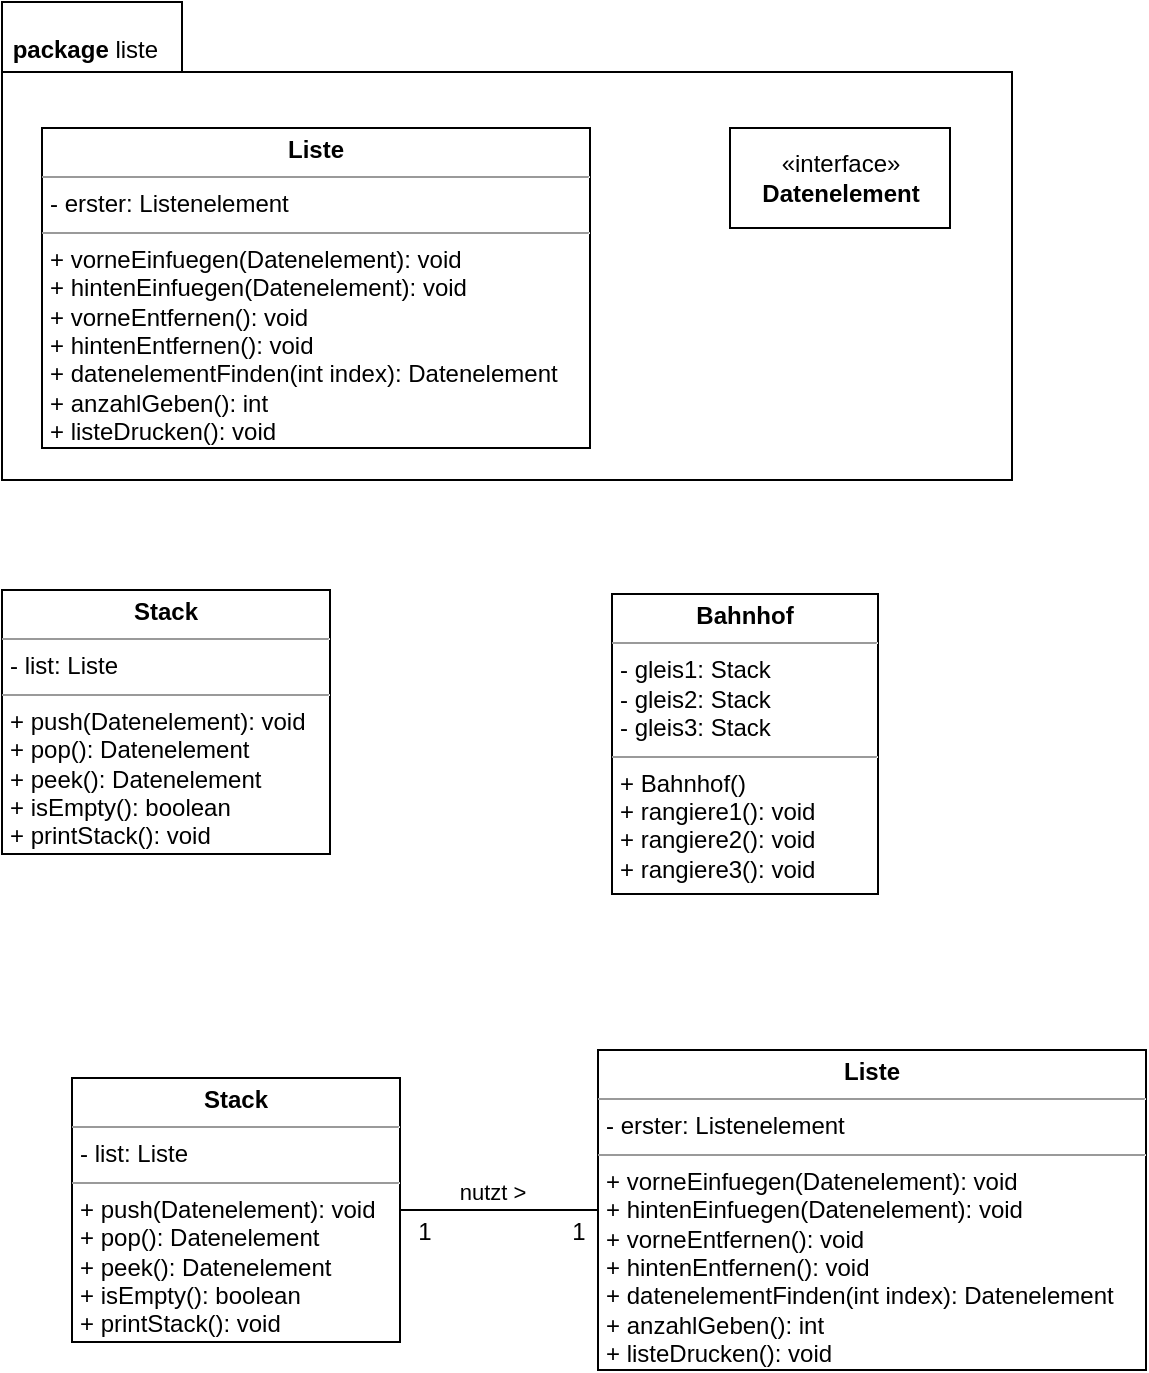 <mxfile version="15.7.4" type="github" pages="2">
  <diagram id="LIN53QzxnajPTWx4z5eL" name="Klassendiagramm">
    <mxGraphModel dx="946" dy="620" grid="0" gridSize="10" guides="1" tooltips="1" connect="1" arrows="1" fold="1" page="1" pageScale="1" pageWidth="1169" pageHeight="827" math="0" shadow="0">
      <root>
        <mxCell id="0" />
        <mxCell id="1" parent="0" />
        <mxCell id="pyllwYQL8GRzWJYmhrJ7-1" value="&lt;p style=&quot;margin: 0px ; margin-top: 4px ; text-align: center&quot;&gt;&lt;b&gt;Liste&lt;/b&gt;&lt;/p&gt;&lt;hr size=&quot;1&quot;&gt;&lt;p style=&quot;margin: 0px ; margin-left: 4px&quot;&gt;- erster: Listenelement&lt;/p&gt;&lt;hr size=&quot;1&quot;&gt;&lt;p style=&quot;margin: 0px 0px 0px 4px&quot;&gt;+ vorneEinfuegen(Datenelement): void&lt;/p&gt;&lt;p style=&quot;margin: 0px 0px 0px 4px&quot;&gt;+ hintenEinfuegen(Datenelement): void&lt;/p&gt;&lt;p style=&quot;margin: 0px 0px 0px 4px&quot;&gt;+ vorneEntfernen(): void&lt;/p&gt;&lt;p style=&quot;margin: 0px 0px 0px 4px&quot;&gt;+ hintenEntfernen(): void&lt;/p&gt;&lt;p style=&quot;margin: 0px 0px 0px 4px&quot;&gt;+ datenelementFinden(int index): Datenelement&lt;br&gt;+ anzahlGeben(): int&lt;/p&gt;&lt;p style=&quot;margin: 0px 0px 0px 4px&quot;&gt;+ listeDrucken(): void&lt;/p&gt;" style="verticalAlign=top;align=left;overflow=fill;fontSize=12;fontFamily=Helvetica;html=1;" parent="1" vertex="1">
          <mxGeometry x="113" y="115" width="274" height="160" as="geometry" />
        </mxCell>
        <mxCell id="pyllwYQL8GRzWJYmhrJ7-2" value="&amp;nbsp;package &lt;span style=&quot;font-weight: normal&quot;&gt;liste&lt;/span&gt;" style="shape=folder;fontStyle=1;spacingTop=10;tabWidth=90;tabHeight=35;tabPosition=left;html=1;fillColor=none;verticalAlign=top;align=left;" parent="1" vertex="1">
          <mxGeometry x="93" y="52" width="505" height="239" as="geometry" />
        </mxCell>
        <mxCell id="pyllwYQL8GRzWJYmhrJ7-4" value="«interface»&lt;br&gt;&lt;b&gt;Datenelement&lt;/b&gt;" style="html=1;" parent="1" vertex="1">
          <mxGeometry x="457" y="115" width="110" height="50" as="geometry" />
        </mxCell>
        <mxCell id="pyllwYQL8GRzWJYmhrJ7-5" value="&lt;p style=&quot;margin: 0px ; margin-top: 4px ; text-align: center&quot;&gt;&lt;b&gt;Stack&lt;/b&gt;&lt;/p&gt;&lt;hr size=&quot;1&quot;&gt;&lt;p style=&quot;margin: 0px ; margin-left: 4px&quot;&gt;- list: Liste&lt;/p&gt;&lt;hr size=&quot;1&quot;&gt;&lt;p style=&quot;margin: 0px 0px 0px 4px&quot;&gt;+ push(Datenelement): void&lt;/p&gt;&lt;p style=&quot;margin: 0px 0px 0px 4px&quot;&gt;+ pop(): Datenelement&lt;/p&gt;&lt;p style=&quot;margin: 0px 0px 0px 4px&quot;&gt;+ peek(): Datenelement&lt;/p&gt;&lt;p style=&quot;margin: 0px 0px 0px 4px&quot;&gt;+ isEmpty(): boolean&lt;/p&gt;&lt;p style=&quot;margin: 0px 0px 0px 4px&quot;&gt;+ printStack(): void&lt;br&gt;&lt;br&gt;&lt;/p&gt;" style="verticalAlign=top;align=left;overflow=fill;fontSize=12;fontFamily=Helvetica;html=1;" parent="1" vertex="1">
          <mxGeometry x="93" y="346" width="164" height="132" as="geometry" />
        </mxCell>
        <mxCell id="pyllwYQL8GRzWJYmhrJ7-6" value="&lt;p style=&quot;margin: 0px ; margin-top: 4px ; text-align: center&quot;&gt;&lt;b&gt;Bahnhof&lt;/b&gt;&lt;/p&gt;&lt;hr size=&quot;1&quot;&gt;&lt;p style=&quot;margin: 0px ; margin-left: 4px&quot;&gt;- gleis1: Stack&lt;/p&gt;&lt;p style=&quot;margin: 0px ; margin-left: 4px&quot;&gt;- gleis2: Stack&lt;/p&gt;&lt;p style=&quot;margin: 0px ; margin-left: 4px&quot;&gt;- gleis3: Stack&lt;/p&gt;&lt;hr size=&quot;1&quot;&gt;&lt;p style=&quot;margin: 0px 0px 0px 4px&quot;&gt;+ Bahnhof()&lt;/p&gt;&lt;p style=&quot;margin: 0px 0px 0px 4px&quot;&gt;+ rangiere1(): void&lt;/p&gt;&lt;p style=&quot;margin: 0px 0px 0px 4px&quot;&gt;+ rangiere2(): void&lt;/p&gt;&lt;p style=&quot;margin: 0px 0px 0px 4px&quot;&gt;+ rangiere3(): void&lt;/p&gt;" style="verticalAlign=top;align=left;overflow=fill;fontSize=12;fontFamily=Helvetica;html=1;" parent="1" vertex="1">
          <mxGeometry x="398" y="348" width="133" height="150" as="geometry" />
        </mxCell>
        <mxCell id="n6EC-IaaJRdWgQFryJrz-1" value="&lt;p style=&quot;margin: 0px ; margin-top: 4px ; text-align: center&quot;&gt;&lt;b&gt;Liste&lt;/b&gt;&lt;/p&gt;&lt;hr size=&quot;1&quot;&gt;&lt;p style=&quot;margin: 0px ; margin-left: 4px&quot;&gt;- erster: Listenelement&lt;/p&gt;&lt;hr size=&quot;1&quot;&gt;&lt;p style=&quot;margin: 0px 0px 0px 4px&quot;&gt;+ vorneEinfuegen(Datenelement): void&lt;/p&gt;&lt;p style=&quot;margin: 0px 0px 0px 4px&quot;&gt;+ hintenEinfuegen(Datenelement): void&lt;/p&gt;&lt;p style=&quot;margin: 0px 0px 0px 4px&quot;&gt;+ vorneEntfernen(): void&lt;/p&gt;&lt;p style=&quot;margin: 0px 0px 0px 4px&quot;&gt;+ hintenEntfernen(): void&lt;/p&gt;&lt;p style=&quot;margin: 0px 0px 0px 4px&quot;&gt;+ datenelementFinden(int index): Datenelement&lt;br&gt;+ anzahlGeben(): int&lt;/p&gt;&lt;p style=&quot;margin: 0px 0px 0px 4px&quot;&gt;+ listeDrucken(): void&lt;/p&gt;" style="verticalAlign=top;align=left;overflow=fill;fontSize=12;fontFamily=Helvetica;html=1;" vertex="1" parent="1">
          <mxGeometry x="391" y="576" width="274" height="160" as="geometry" />
        </mxCell>
        <mxCell id="n6EC-IaaJRdWgQFryJrz-3" value="" style="edgeStyle=orthogonalEdgeStyle;rounded=0;orthogonalLoop=1;jettySize=auto;html=1;endArrow=none;endFill=0;" edge="1" parent="1" source="n6EC-IaaJRdWgQFryJrz-2" target="n6EC-IaaJRdWgQFryJrz-1">
          <mxGeometry relative="1" as="geometry" />
        </mxCell>
        <mxCell id="n6EC-IaaJRdWgQFryJrz-8" value="nutzt &amp;gt;" style="edgeLabel;html=1;align=center;verticalAlign=middle;resizable=0;points=[];" vertex="1" connectable="0" parent="n6EC-IaaJRdWgQFryJrz-3">
          <mxGeometry x="-0.253" relative="1" as="geometry">
            <mxPoint x="9" y="-9" as="offset" />
          </mxGeometry>
        </mxCell>
        <mxCell id="n6EC-IaaJRdWgQFryJrz-2" value="&lt;p style=&quot;margin: 0px ; margin-top: 4px ; text-align: center&quot;&gt;&lt;b&gt;Stack&lt;/b&gt;&lt;/p&gt;&lt;hr size=&quot;1&quot;&gt;&lt;p style=&quot;margin: 0px ; margin-left: 4px&quot;&gt;- list: Liste&lt;/p&gt;&lt;hr size=&quot;1&quot;&gt;&lt;p style=&quot;margin: 0px 0px 0px 4px&quot;&gt;+ push(Datenelement): void&lt;/p&gt;&lt;p style=&quot;margin: 0px 0px 0px 4px&quot;&gt;+ pop(): Datenelement&lt;/p&gt;&lt;p style=&quot;margin: 0px 0px 0px 4px&quot;&gt;+ peek(): Datenelement&lt;/p&gt;&lt;p style=&quot;margin: 0px 0px 0px 4px&quot;&gt;+ isEmpty(): boolean&lt;/p&gt;&lt;p style=&quot;margin: 0px 0px 0px 4px&quot;&gt;+ printStack(): void&lt;br&gt;&lt;br&gt;&lt;/p&gt;" style="verticalAlign=top;align=left;overflow=fill;fontSize=12;fontFamily=Helvetica;html=1;" vertex="1" parent="1">
          <mxGeometry x="128" y="590" width="164" height="132" as="geometry" />
        </mxCell>
        <mxCell id="n6EC-IaaJRdWgQFryJrz-4" value="1" style="text;html=1;align=center;verticalAlign=middle;resizable=0;points=[];autosize=1;strokeColor=none;fillColor=none;" vertex="1" parent="1">
          <mxGeometry x="295" y="658" width="17" height="18" as="geometry" />
        </mxCell>
        <mxCell id="n6EC-IaaJRdWgQFryJrz-7" value="1" style="text;html=1;align=center;verticalAlign=middle;resizable=0;points=[];autosize=1;strokeColor=none;fillColor=none;" vertex="1" parent="1">
          <mxGeometry x="372" y="658" width="17" height="18" as="geometry" />
        </mxCell>
      </root>
    </mxGraphModel>
  </diagram>
  <diagram id="9LPyVJHfGgXQVaw25rD4" name="Aufgabe">
    <mxGraphModel dx="946" dy="620" grid="0" gridSize="10" guides="1" tooltips="1" connect="1" arrows="1" fold="1" page="1" pageScale="1" pageWidth="1169" pageHeight="827" math="0" shadow="0">
      <root>
        <mxCell id="9p_0MS8qea1fHLjbMJPj-0" />
        <mxCell id="9p_0MS8qea1fHLjbMJPj-1" parent="9p_0MS8qea1fHLjbMJPj-0" />
        <mxCell id="9p_0MS8qea1fHLjbMJPj-2" value="" style="endArrow=none;html=1;rounded=0;" parent="9p_0MS8qea1fHLjbMJPj-1" edge="1">
          <mxGeometry width="50" height="50" relative="1" as="geometry">
            <mxPoint x="301" y="202" as="sourcePoint" />
            <mxPoint x="750" y="202" as="targetPoint" />
          </mxGeometry>
        </mxCell>
        <mxCell id="9p_0MS8qea1fHLjbMJPj-22" value="" style="group" parent="9p_0MS8qea1fHLjbMJPj-1" vertex="1" connectable="0">
          <mxGeometry x="539" y="171" width="205" height="30" as="geometry" />
        </mxCell>
        <mxCell id="9p_0MS8qea1fHLjbMJPj-9" value="" style="group" parent="9p_0MS8qea1fHLjbMJPj-22" vertex="1" connectable="0">
          <mxGeometry width="44" height="30" as="geometry" />
        </mxCell>
        <mxCell id="9p_0MS8qea1fHLjbMJPj-5" value="&lt;font style=&quot;font-size: 11px&quot;&gt;11 - A&lt;/font&gt;" style="rounded=1;whiteSpace=wrap;html=1;fillColor=none;align=center;verticalAlign=top;" parent="9p_0MS8qea1fHLjbMJPj-9" vertex="1">
          <mxGeometry width="44" height="19.535" as="geometry" />
        </mxCell>
        <mxCell id="9p_0MS8qea1fHLjbMJPj-7" value="" style="ellipse;whiteSpace=wrap;html=1;aspect=fixed;fillColor=none;align=left;verticalAlign=top;" parent="9p_0MS8qea1fHLjbMJPj-9" vertex="1">
          <mxGeometry x="3.259" y="19.535" width="10.465" height="10.465" as="geometry" />
        </mxCell>
        <mxCell id="9p_0MS8qea1fHLjbMJPj-8" value="" style="ellipse;whiteSpace=wrap;html=1;aspect=fixed;fillColor=none;align=left;verticalAlign=top;" parent="9p_0MS8qea1fHLjbMJPj-9" vertex="1">
          <mxGeometry x="27.704" y="19.535" width="10.465" height="10.465" as="geometry" />
        </mxCell>
        <mxCell id="9p_0MS8qea1fHLjbMJPj-10" value="" style="group" parent="9p_0MS8qea1fHLjbMJPj-22" vertex="1" connectable="0">
          <mxGeometry x="54" width="44" height="30" as="geometry" />
        </mxCell>
        <mxCell id="9p_0MS8qea1fHLjbMJPj-11" value="&lt;font style=&quot;font-size: 11px&quot;&gt;193 - B&lt;/font&gt;" style="rounded=1;whiteSpace=wrap;html=1;fillColor=none;align=center;verticalAlign=top;" parent="9p_0MS8qea1fHLjbMJPj-10" vertex="1">
          <mxGeometry width="44" height="19.535" as="geometry" />
        </mxCell>
        <mxCell id="9p_0MS8qea1fHLjbMJPj-12" value="" style="ellipse;whiteSpace=wrap;html=1;aspect=fixed;fillColor=none;align=left;verticalAlign=top;" parent="9p_0MS8qea1fHLjbMJPj-10" vertex="1">
          <mxGeometry x="3.259" y="19.535" width="10.465" height="10.465" as="geometry" />
        </mxCell>
        <mxCell id="9p_0MS8qea1fHLjbMJPj-13" value="" style="ellipse;whiteSpace=wrap;html=1;aspect=fixed;fillColor=none;align=left;verticalAlign=top;" parent="9p_0MS8qea1fHLjbMJPj-10" vertex="1">
          <mxGeometry x="27.704" y="19.535" width="10.465" height="10.465" as="geometry" />
        </mxCell>
        <mxCell id="9p_0MS8qea1fHLjbMJPj-14" value="" style="group" parent="9p_0MS8qea1fHLjbMJPj-22" vertex="1" connectable="0">
          <mxGeometry x="107" width="44" height="30" as="geometry" />
        </mxCell>
        <mxCell id="9p_0MS8qea1fHLjbMJPj-15" value="&lt;font style=&quot;font-size: 11px&quot;&gt;221 - B&lt;/font&gt;" style="rounded=1;whiteSpace=wrap;html=1;fillColor=none;align=center;verticalAlign=top;" parent="9p_0MS8qea1fHLjbMJPj-14" vertex="1">
          <mxGeometry width="44" height="19.535" as="geometry" />
        </mxCell>
        <mxCell id="9p_0MS8qea1fHLjbMJPj-16" value="" style="ellipse;whiteSpace=wrap;html=1;aspect=fixed;fillColor=none;align=left;verticalAlign=top;" parent="9p_0MS8qea1fHLjbMJPj-14" vertex="1">
          <mxGeometry x="3.259" y="19.535" width="10.465" height="10.465" as="geometry" />
        </mxCell>
        <mxCell id="9p_0MS8qea1fHLjbMJPj-17" value="" style="ellipse;whiteSpace=wrap;html=1;aspect=fixed;fillColor=none;align=left;verticalAlign=top;" parent="9p_0MS8qea1fHLjbMJPj-14" vertex="1">
          <mxGeometry x="27.704" y="19.535" width="10.465" height="10.465" as="geometry" />
        </mxCell>
        <mxCell id="9p_0MS8qea1fHLjbMJPj-18" value="" style="group" parent="9p_0MS8qea1fHLjbMJPj-22" vertex="1" connectable="0">
          <mxGeometry x="161" width="44" height="30" as="geometry" />
        </mxCell>
        <mxCell id="9p_0MS8qea1fHLjbMJPj-19" value="&lt;font style=&quot;font-size: 11px&quot;&gt;1 - A&lt;/font&gt;" style="rounded=1;whiteSpace=wrap;html=1;fillColor=none;align=center;verticalAlign=top;" parent="9p_0MS8qea1fHLjbMJPj-18" vertex="1">
          <mxGeometry width="44" height="19.535" as="geometry" />
        </mxCell>
        <mxCell id="9p_0MS8qea1fHLjbMJPj-20" value="" style="ellipse;whiteSpace=wrap;html=1;aspect=fixed;fillColor=none;align=left;verticalAlign=top;" parent="9p_0MS8qea1fHLjbMJPj-18" vertex="1">
          <mxGeometry x="3.259" y="19.535" width="10.465" height="10.465" as="geometry" />
        </mxCell>
        <mxCell id="9p_0MS8qea1fHLjbMJPj-21" value="" style="ellipse;whiteSpace=wrap;html=1;aspect=fixed;fillColor=none;align=left;verticalAlign=top;" parent="9p_0MS8qea1fHLjbMJPj-18" vertex="1">
          <mxGeometry x="27.704" y="19.535" width="10.465" height="10.465" as="geometry" />
        </mxCell>
        <mxCell id="9p_0MS8qea1fHLjbMJPj-23" value="" style="group" parent="9p_0MS8qea1fHLjbMJPj-1" vertex="1" connectable="0">
          <mxGeometry x="325" y="171" width="205" height="30" as="geometry" />
        </mxCell>
        <mxCell id="9p_0MS8qea1fHLjbMJPj-24" value="" style="group" parent="9p_0MS8qea1fHLjbMJPj-23" vertex="1" connectable="0">
          <mxGeometry width="44" height="30" as="geometry" />
        </mxCell>
        <mxCell id="9p_0MS8qea1fHLjbMJPj-25" value="&lt;font style=&quot;font-size: 11px&quot;&gt;111 - A&lt;/font&gt;" style="rounded=1;whiteSpace=wrap;html=1;fillColor=none;align=center;verticalAlign=top;" parent="9p_0MS8qea1fHLjbMJPj-24" vertex="1">
          <mxGeometry width="44" height="19.535" as="geometry" />
        </mxCell>
        <mxCell id="9p_0MS8qea1fHLjbMJPj-26" value="" style="ellipse;whiteSpace=wrap;html=1;aspect=fixed;fillColor=none;align=left;verticalAlign=top;" parent="9p_0MS8qea1fHLjbMJPj-24" vertex="1">
          <mxGeometry x="3.259" y="19.535" width="10.465" height="10.465" as="geometry" />
        </mxCell>
        <mxCell id="9p_0MS8qea1fHLjbMJPj-27" value="" style="ellipse;whiteSpace=wrap;html=1;aspect=fixed;fillColor=none;align=left;verticalAlign=top;" parent="9p_0MS8qea1fHLjbMJPj-24" vertex="1">
          <mxGeometry x="27.704" y="19.535" width="10.465" height="10.465" as="geometry" />
        </mxCell>
        <mxCell id="9p_0MS8qea1fHLjbMJPj-28" value="" style="group" parent="9p_0MS8qea1fHLjbMJPj-23" vertex="1" connectable="0">
          <mxGeometry x="54" width="44" height="30" as="geometry" />
        </mxCell>
        <mxCell id="9p_0MS8qea1fHLjbMJPj-29" value="&lt;font style=&quot;font-size: 11px&quot;&gt;5 - A&lt;/font&gt;" style="rounded=1;whiteSpace=wrap;html=1;fillColor=none;align=center;verticalAlign=top;" parent="9p_0MS8qea1fHLjbMJPj-28" vertex="1">
          <mxGeometry width="44" height="19.535" as="geometry" />
        </mxCell>
        <mxCell id="9p_0MS8qea1fHLjbMJPj-30" value="" style="ellipse;whiteSpace=wrap;html=1;aspect=fixed;fillColor=none;align=left;verticalAlign=top;" parent="9p_0MS8qea1fHLjbMJPj-28" vertex="1">
          <mxGeometry x="3.259" y="19.535" width="10.465" height="10.465" as="geometry" />
        </mxCell>
        <mxCell id="9p_0MS8qea1fHLjbMJPj-31" value="" style="ellipse;whiteSpace=wrap;html=1;aspect=fixed;fillColor=none;align=left;verticalAlign=top;" parent="9p_0MS8qea1fHLjbMJPj-28" vertex="1">
          <mxGeometry x="27.704" y="19.535" width="10.465" height="10.465" as="geometry" />
        </mxCell>
        <mxCell id="9p_0MS8qea1fHLjbMJPj-32" value="" style="group" parent="9p_0MS8qea1fHLjbMJPj-23" vertex="1" connectable="0">
          <mxGeometry x="107" width="44" height="30" as="geometry" />
        </mxCell>
        <mxCell id="9p_0MS8qea1fHLjbMJPj-33" value="&lt;font style=&quot;font-size: 11px&quot;&gt;6 - B&lt;/font&gt;" style="rounded=1;whiteSpace=wrap;html=1;fillColor=none;align=center;verticalAlign=top;" parent="9p_0MS8qea1fHLjbMJPj-32" vertex="1">
          <mxGeometry width="44" height="19.535" as="geometry" />
        </mxCell>
        <mxCell id="9p_0MS8qea1fHLjbMJPj-34" value="" style="ellipse;whiteSpace=wrap;html=1;aspect=fixed;fillColor=none;align=left;verticalAlign=top;" parent="9p_0MS8qea1fHLjbMJPj-32" vertex="1">
          <mxGeometry x="3.259" y="19.535" width="10.465" height="10.465" as="geometry" />
        </mxCell>
        <mxCell id="9p_0MS8qea1fHLjbMJPj-35" value="" style="ellipse;whiteSpace=wrap;html=1;aspect=fixed;fillColor=none;align=left;verticalAlign=top;" parent="9p_0MS8qea1fHLjbMJPj-32" vertex="1">
          <mxGeometry x="27.704" y="19.535" width="10.465" height="10.465" as="geometry" />
        </mxCell>
        <mxCell id="9p_0MS8qea1fHLjbMJPj-36" value="" style="group" parent="9p_0MS8qea1fHLjbMJPj-23" vertex="1" connectable="0">
          <mxGeometry x="161" width="44" height="30" as="geometry" />
        </mxCell>
        <mxCell id="9p_0MS8qea1fHLjbMJPj-37" value="&lt;font style=&quot;font-size: 11px&quot;&gt;2 - A&lt;/font&gt;" style="rounded=1;whiteSpace=wrap;html=1;fillColor=none;align=center;verticalAlign=top;" parent="9p_0MS8qea1fHLjbMJPj-36" vertex="1">
          <mxGeometry width="44" height="19.535" as="geometry" />
        </mxCell>
        <mxCell id="9p_0MS8qea1fHLjbMJPj-38" value="" style="ellipse;whiteSpace=wrap;html=1;aspect=fixed;fillColor=none;align=left;verticalAlign=top;" parent="9p_0MS8qea1fHLjbMJPj-36" vertex="1">
          <mxGeometry x="3.259" y="19.535" width="10.465" height="10.465" as="geometry" />
        </mxCell>
        <mxCell id="9p_0MS8qea1fHLjbMJPj-39" value="" style="ellipse;whiteSpace=wrap;html=1;aspect=fixed;fillColor=none;align=left;verticalAlign=top;" parent="9p_0MS8qea1fHLjbMJPj-36" vertex="1">
          <mxGeometry x="27.704" y="19.535" width="10.465" height="10.465" as="geometry" />
        </mxCell>
        <mxCell id="9p_0MS8qea1fHLjbMJPj-40" value="" style="endArrow=none;html=1;rounded=0;" parent="9p_0MS8qea1fHLjbMJPj-1" edge="1">
          <mxGeometry width="50" height="50" relative="1" as="geometry">
            <mxPoint x="119" y="258" as="sourcePoint" />
            <mxPoint x="749" y="258" as="targetPoint" />
          </mxGeometry>
        </mxCell>
        <mxCell id="9p_0MS8qea1fHLjbMJPj-41" value="" style="endArrow=none;html=1;rounded=0;" parent="9p_0MS8qea1fHLjbMJPj-1" edge="1">
          <mxGeometry width="50" height="50" relative="1" as="geometry">
            <mxPoint x="298" y="319" as="sourcePoint" />
            <mxPoint x="747" y="319" as="targetPoint" />
          </mxGeometry>
        </mxCell>
        <mxCell id="9p_0MS8qea1fHLjbMJPj-42" value="" style="endArrow=none;html=1;rounded=0;fontSize=11;" parent="9p_0MS8qea1fHLjbMJPj-1" edge="1">
          <mxGeometry width="50" height="50" relative="1" as="geometry">
            <mxPoint x="239" y="258" as="sourcePoint" />
            <mxPoint x="302" y="202" as="targetPoint" />
          </mxGeometry>
        </mxCell>
        <mxCell id="9p_0MS8qea1fHLjbMJPj-43" value="" style="endArrow=none;html=1;rounded=0;fontSize=11;" parent="9p_0MS8qea1fHLjbMJPj-1" edge="1">
          <mxGeometry width="50" height="50" relative="1" as="geometry">
            <mxPoint x="240" y="259" as="sourcePoint" />
            <mxPoint x="299" y="319" as="targetPoint" />
          </mxGeometry>
        </mxCell>
        <mxCell id="9p_0MS8qea1fHLjbMJPj-44" value="Abstellplatz für&lt;br&gt;einen Waggon" style="text;html=1;align=center;verticalAlign=middle;resizable=0;points=[];autosize=1;strokeColor=none;fillColor=none;fontSize=11;" parent="9p_0MS8qea1fHLjbMJPj-1" vertex="1">
          <mxGeometry x="85" y="222" width="82" height="30" as="geometry" />
        </mxCell>
        <mxCell id="9p_0MS8qea1fHLjbMJPj-45" value="Gleis 1" style="text;html=1;align=center;verticalAlign=middle;resizable=0;points=[];autosize=1;strokeColor=none;fillColor=none;fontSize=11;" parent="9p_0MS8qea1fHLjbMJPj-1" vertex="1">
          <mxGeometry x="752" y="193" width="44" height="17" as="geometry" />
        </mxCell>
        <mxCell id="9p_0MS8qea1fHLjbMJPj-46" value="Gleis 2" style="text;html=1;align=center;verticalAlign=middle;resizable=0;points=[];autosize=1;strokeColor=none;fillColor=none;fontSize=11;" parent="9p_0MS8qea1fHLjbMJPj-1" vertex="1">
          <mxGeometry x="752" y="248" width="44" height="17" as="geometry" />
        </mxCell>
        <mxCell id="9p_0MS8qea1fHLjbMJPj-47" value="Gleis 3" style="text;html=1;align=center;verticalAlign=middle;resizable=0;points=[];autosize=1;strokeColor=none;fillColor=none;fontSize=11;" parent="9p_0MS8qea1fHLjbMJPj-1" vertex="1">
          <mxGeometry x="752" y="310" width="44" height="17" as="geometry" />
        </mxCell>
      </root>
    </mxGraphModel>
  </diagram>
</mxfile>
